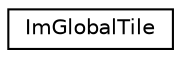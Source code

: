 digraph G
{
  edge [fontname="Helvetica",fontsize="10",labelfontname="Helvetica",labelfontsize="10"];
  node [fontname="Helvetica",fontsize="10",shape=record];
  rankdir=LR;
  Node1 [label="ImGlobalTile",height=0.2,width=0.4,color="black", fillcolor="white", style="filled",URL="$df/de8/structImGlobalTile.html"];
}
